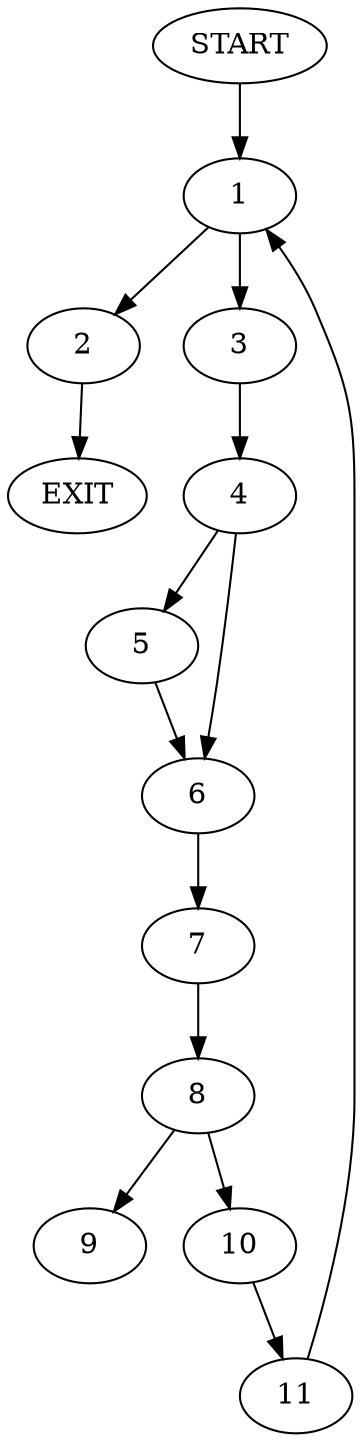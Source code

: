 digraph { 
0 [label="START"];
1;
2;
3;
4;
5;
6;
7;
8;
9;
10;
11;
12[label="EXIT"];
0 -> 1;
1 -> 3;
1 -> 2;
2 -> 12;
3 -> 4;
4 -> 5;
4 -> 6;
5 -> 6;
6 -> 7;
7 -> 8;
8 -> 9;
8 -> 10;
10 -> 11;
11 -> 1;
}